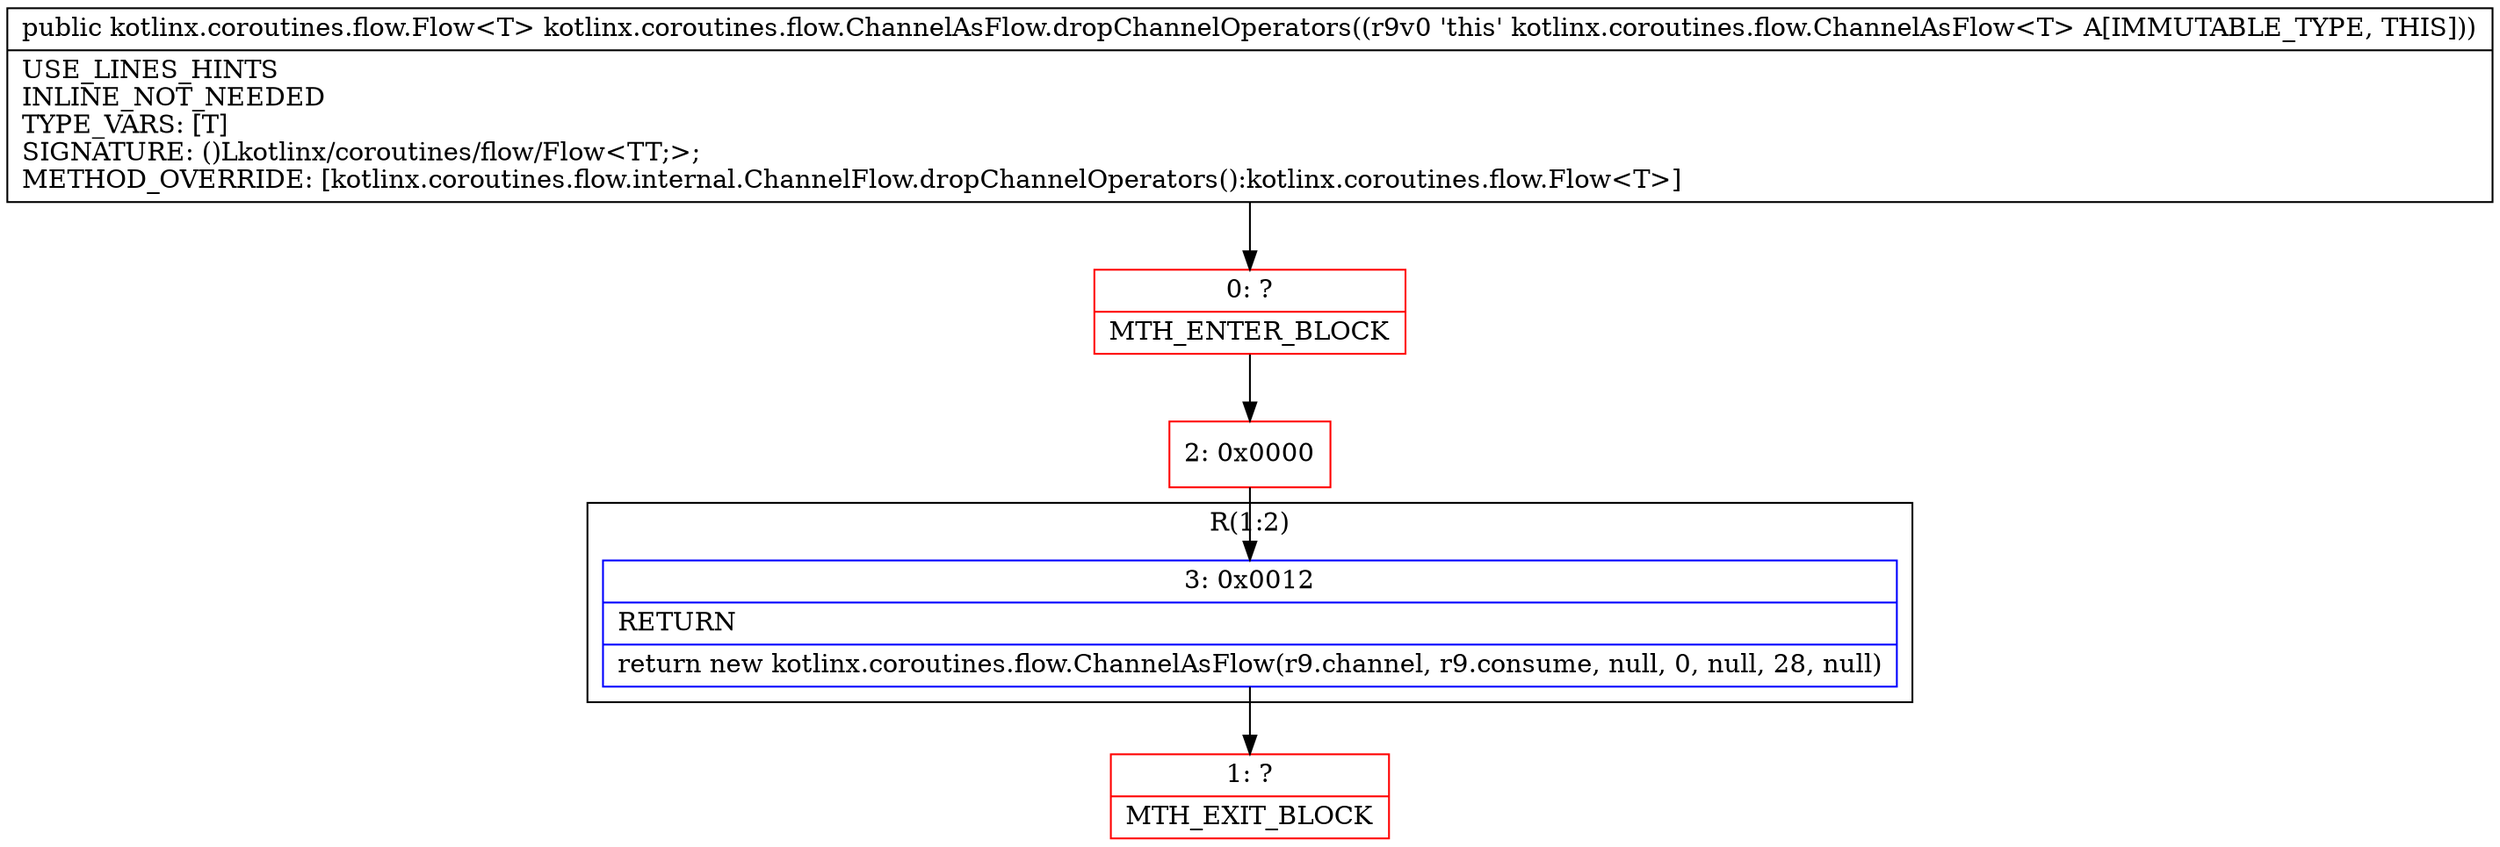 digraph "CFG forkotlinx.coroutines.flow.ChannelAsFlow.dropChannelOperators()Lkotlinx\/coroutines\/flow\/Flow;" {
subgraph cluster_Region_116387667 {
label = "R(1:2)";
node [shape=record,color=blue];
Node_3 [shape=record,label="{3\:\ 0x0012|RETURN\l|return new kotlinx.coroutines.flow.ChannelAsFlow(r9.channel, r9.consume, null, 0, null, 28, null)\l}"];
}
Node_0 [shape=record,color=red,label="{0\:\ ?|MTH_ENTER_BLOCK\l}"];
Node_2 [shape=record,color=red,label="{2\:\ 0x0000}"];
Node_1 [shape=record,color=red,label="{1\:\ ?|MTH_EXIT_BLOCK\l}"];
MethodNode[shape=record,label="{public kotlinx.coroutines.flow.Flow\<T\> kotlinx.coroutines.flow.ChannelAsFlow.dropChannelOperators((r9v0 'this' kotlinx.coroutines.flow.ChannelAsFlow\<T\> A[IMMUTABLE_TYPE, THIS]))  | USE_LINES_HINTS\lINLINE_NOT_NEEDED\lTYPE_VARS: [T]\lSIGNATURE: ()Lkotlinx\/coroutines\/flow\/Flow\<TT;\>;\lMETHOD_OVERRIDE: [kotlinx.coroutines.flow.internal.ChannelFlow.dropChannelOperators():kotlinx.coroutines.flow.Flow\<T\>]\l}"];
MethodNode -> Node_0;Node_3 -> Node_1;
Node_0 -> Node_2;
Node_2 -> Node_3;
}

